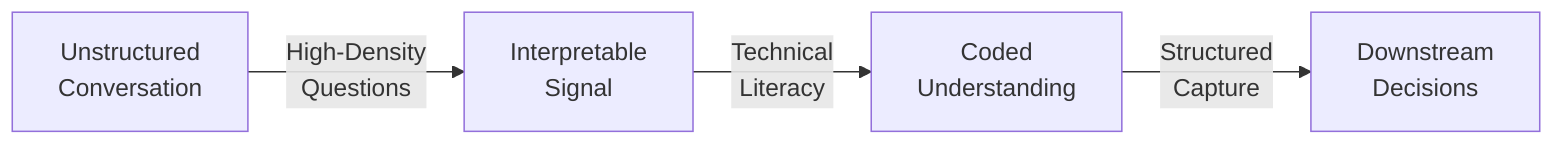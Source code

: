 flowchart LR
    A["Unstructured<br/>Conversation"] -->|High-Density<br/>Questions| B["Interpretable<br/>Signal"]
    B -->|Technical<br/>Literacy| C["Coded<br/>Understanding"]
    C -->|Structured<br/>Capture| D["Downstream<br/>Decisions"]